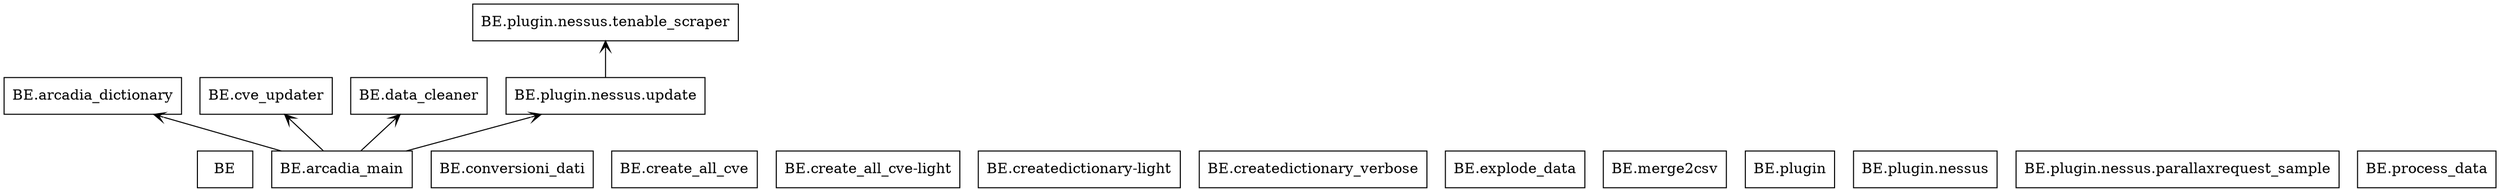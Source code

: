 digraph "packages_ArcadiaBE" {
rankdir=BT
charset="utf-8"
"BE" [color="black", label=<BE>, shape="box", style="solid"];
"BE.arcadia_dictionary" [color="black", label=<BE.arcadia_dictionary>, shape="box", style="solid"];
"BE.arcadia_main" [color="black", label=<BE.arcadia_main>, shape="box", style="solid"];
"BE.conversioni_dati" [color="black", label=<BE.conversioni_dati>, shape="box", style="solid"];
"BE.create_all_cve" [color="black", label=<BE.create_all_cve>, shape="box", style="solid"];
"BE.create_all_cve-light" [color="black", label=<BE.create_all_cve-light>, shape="box", style="solid"];
"BE.createdictionary-light" [color="black", label=<BE.createdictionary-light>, shape="box", style="solid"];
"BE.createdictionary_verbose" [color="black", label=<BE.createdictionary_verbose>, shape="box", style="solid"];
"BE.cve_updater" [color="black", label=<BE.cve_updater>, shape="box", style="solid"];
"BE.data_cleaner" [color="black", label=<BE.data_cleaner>, shape="box", style="solid"];
"BE.explode_data" [color="black", label=<BE.explode_data>, shape="box", style="solid"];
"BE.merge2csv" [color="black", label=<BE.merge2csv>, shape="box", style="solid"];
"BE.plugin" [color="black", label=<BE.plugin>, shape="box", style="solid"];
"BE.plugin.nessus" [color="black", label=<BE.plugin.nessus>, shape="box", style="solid"];
"BE.plugin.nessus.parallaxrequest_sample" [color="black", label=<BE.plugin.nessus.parallaxrequest_sample>, shape="box", style="solid"];
"BE.plugin.nessus.tenable_scraper" [color="black", label=<BE.plugin.nessus.tenable_scraper>, shape="box", style="solid"];
"BE.plugin.nessus.update" [color="black", label=<BE.plugin.nessus.update>, shape="box", style="solid"];
"BE.process_data" [color="black", label=<BE.process_data>, shape="box", style="solid"];
"BE.arcadia_main" -> "BE.arcadia_dictionary" [arrowhead="open", arrowtail="none"];
"BE.arcadia_main" -> "BE.cve_updater" [arrowhead="open", arrowtail="none"];
"BE.arcadia_main" -> "BE.data_cleaner" [arrowhead="open", arrowtail="none"];
"BE.arcadia_main" -> "BE.plugin.nessus.update" [arrowhead="open", arrowtail="none"];
"BE.plugin.nessus.update" -> "BE.plugin.nessus.tenable_scraper" [arrowhead="open", arrowtail="none"];
}
